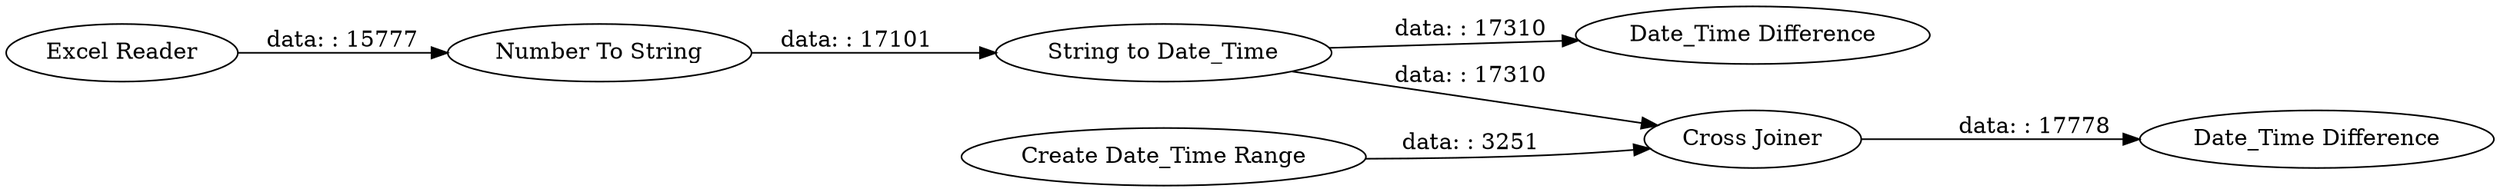 digraph {
	"3844986586629652544_7" [label="Cross Joiner"]
	"3844986586629652544_1" [label="Excel Reader"]
	"3844986586629652544_3" [label="Number To String"]
	"3844986586629652544_4" [label="String to Date_Time"]
	"3844986586629652544_5" [label="Date_Time Difference"]
	"3844986586629652544_8" [label="Create Date_Time Range"]
	"3844986586629652544_6" [label="Date_Time Difference"]
	"3844986586629652544_8" -> "3844986586629652544_7" [label="data: : 3251"]
	"3844986586629652544_3" -> "3844986586629652544_4" [label="data: : 17101"]
	"3844986586629652544_4" -> "3844986586629652544_7" [label="data: : 17310"]
	"3844986586629652544_4" -> "3844986586629652544_5" [label="data: : 17310"]
	"3844986586629652544_7" -> "3844986586629652544_6" [label="data: : 17778"]
	"3844986586629652544_1" -> "3844986586629652544_3" [label="data: : 15777"]
	rankdir=LR
}
